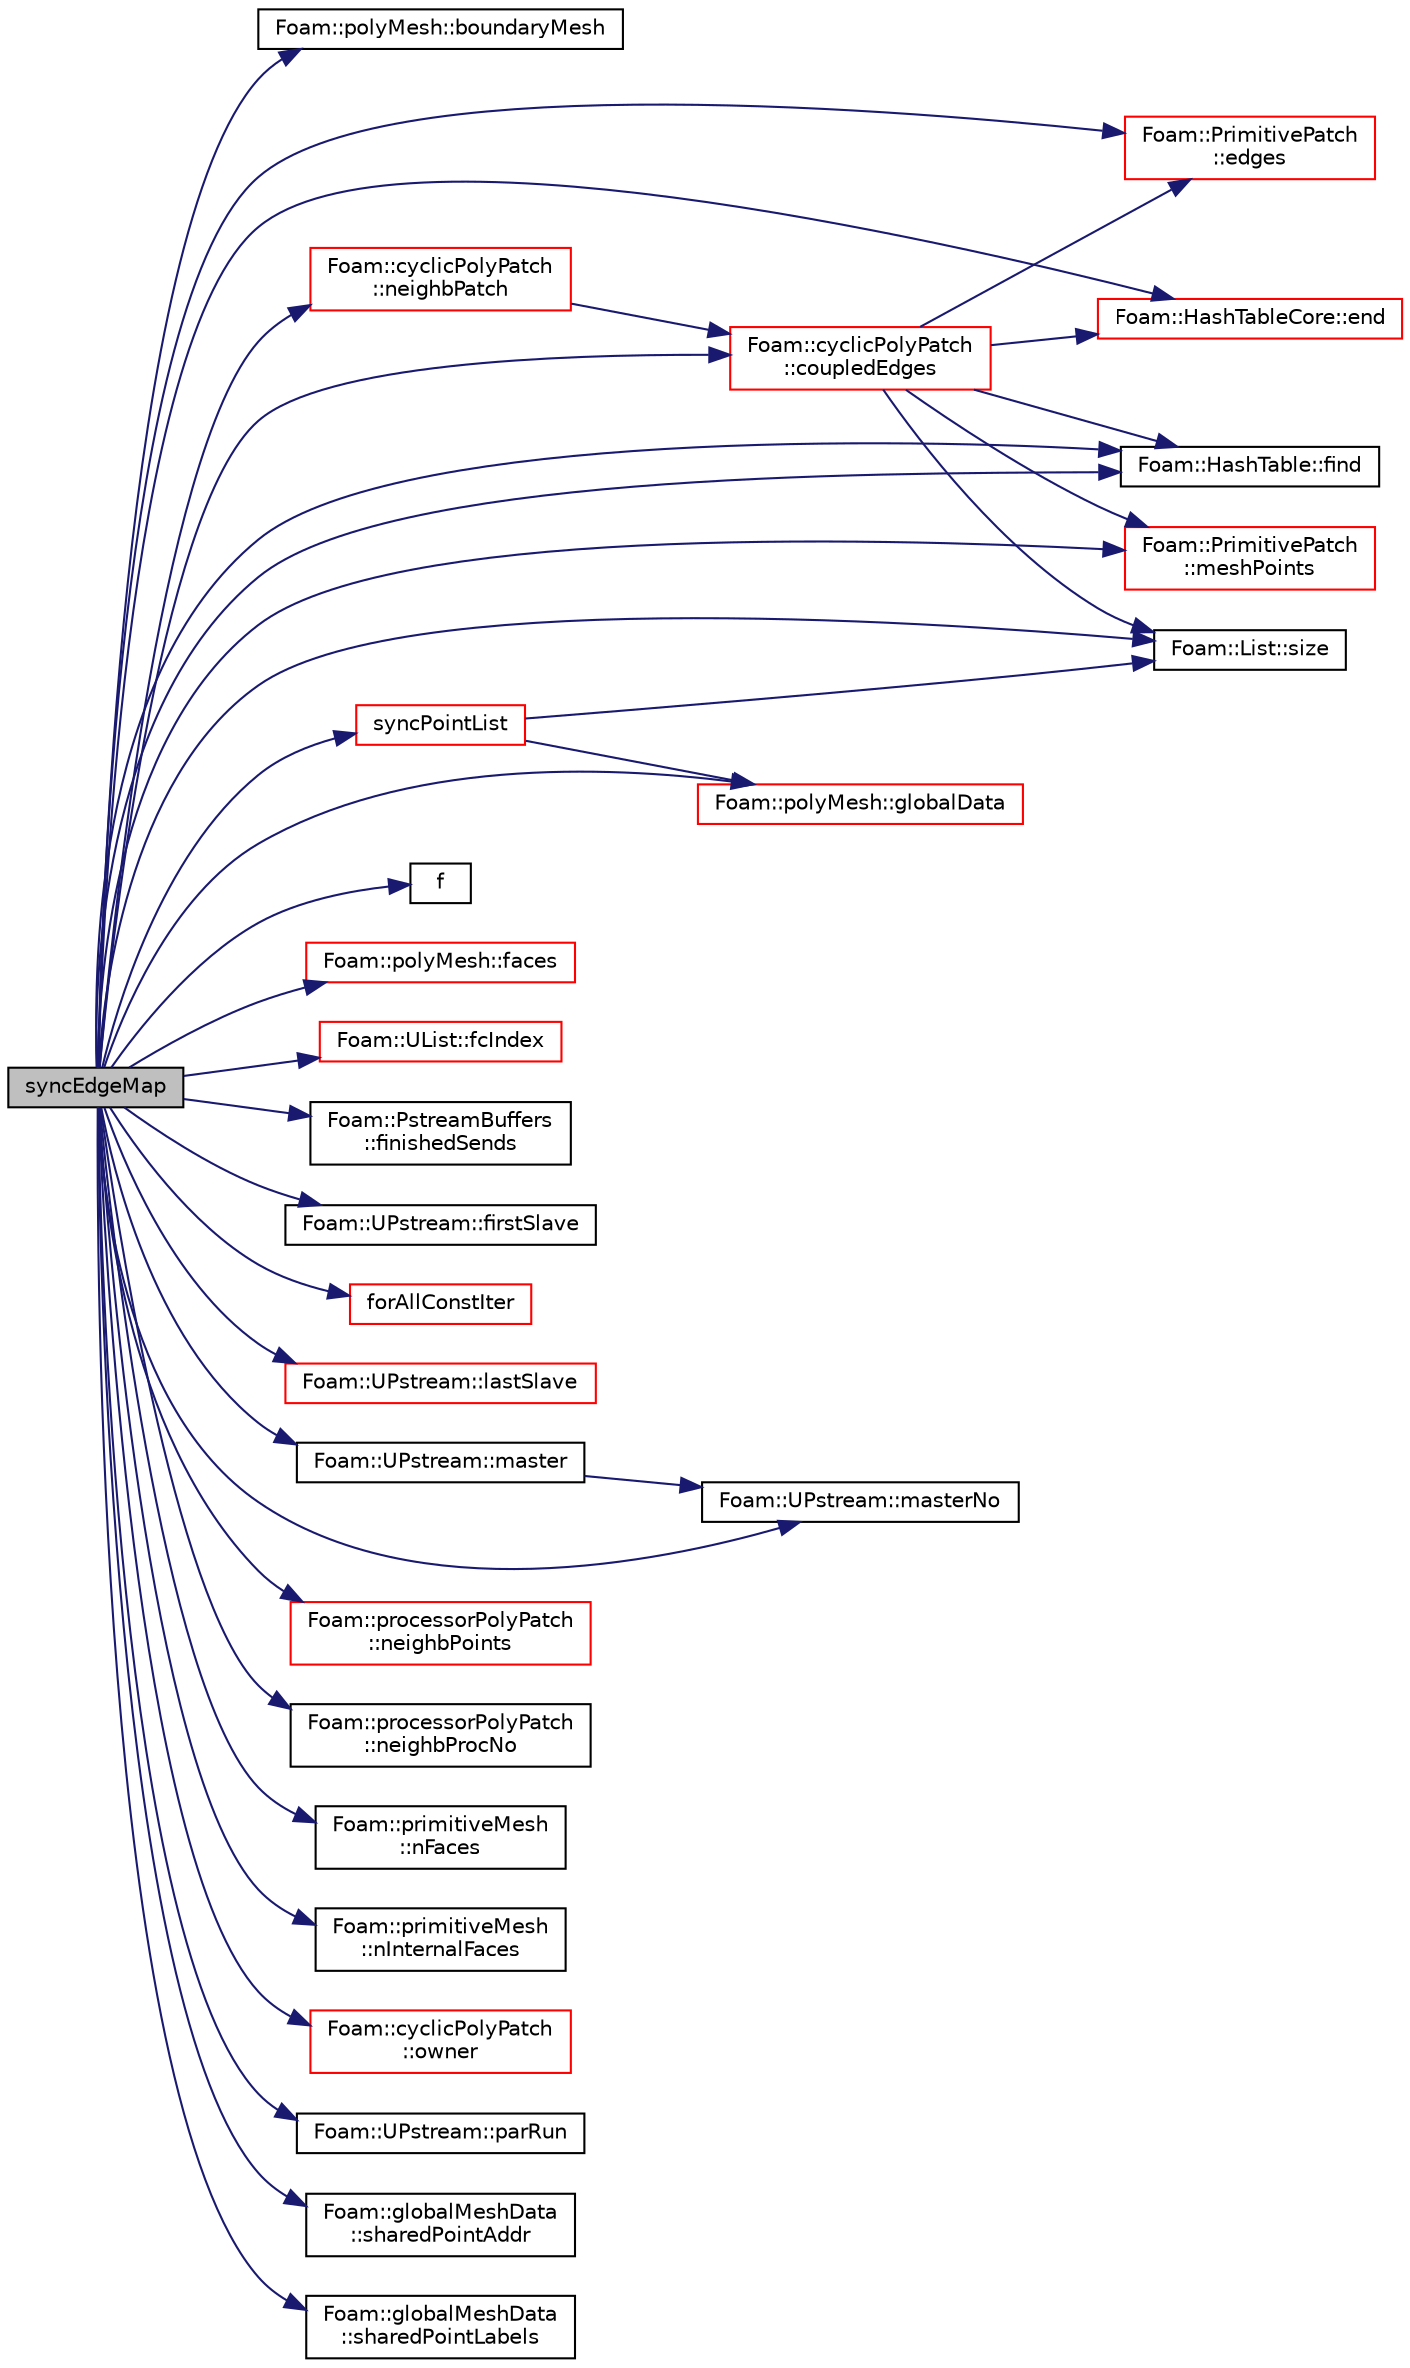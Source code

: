 digraph "syncEdgeMap"
{
  bgcolor="transparent";
  edge [fontname="Helvetica",fontsize="10",labelfontname="Helvetica",labelfontsize="10"];
  node [fontname="Helvetica",fontsize="10",shape=record];
  rankdir="LR";
  Node1 [label="syncEdgeMap",height=0.2,width=0.4,color="black", fillcolor="grey75", style="filled", fontcolor="black"];
  Node1 -> Node2 [color="midnightblue",fontsize="10",style="solid",fontname="Helvetica"];
  Node2 [label="Foam::polyMesh::boundaryMesh",height=0.2,width=0.4,color="black",URL="$a01955.html#a6b7f5ba89250dbd7a1c6c7860ab60fe3",tooltip="Return boundary mesh. "];
  Node1 -> Node3 [color="midnightblue",fontsize="10",style="solid",fontname="Helvetica"];
  Node3 [label="Foam::cyclicPolyPatch\l::coupledEdges",height=0.2,width=0.4,color="red",URL="$a00491.html#aeb3422aeee49268307deb477d32dc2d3",tooltip="Return connected edges (from patch local to neighbour patch local). "];
  Node3 -> Node4 [color="midnightblue",fontsize="10",style="solid",fontname="Helvetica"];
  Node4 [label="Foam::PrimitivePatch\l::edges",height=0.2,width=0.4,color="red",URL="$a02011.html#aae82d34fe433288eb6b1f9dea53675c8",tooltip="Return list of edges, address into LOCAL point list. "];
  Node3 -> Node5 [color="midnightblue",fontsize="10",style="solid",fontname="Helvetica"];
  Node5 [label="Foam::HashTableCore::end",height=0.2,width=0.4,color="red",URL="$a00998.html#a540580a296c0ff351686ceb4f27b6fe6",tooltip="iteratorEnd set to beyond the end of any HashTable "];
  Node3 -> Node6 [color="midnightblue",fontsize="10",style="solid",fontname="Helvetica"];
  Node6 [label="Foam::HashTable::find",height=0.2,width=0.4,color="black",URL="$a00997.html#a76b2c74ebd9f33fa9f76261b027ffc11",tooltip="Find and return an iterator set at the hashedEntry. "];
  Node3 -> Node7 [color="midnightblue",fontsize="10",style="solid",fontname="Helvetica"];
  Node7 [label="Foam::PrimitivePatch\l::meshPoints",height=0.2,width=0.4,color="red",URL="$a02011.html#ae4935f85c38392518565dd7c666e3caf",tooltip="Return labelList of mesh points in patch. They are constructed. "];
  Node3 -> Node8 [color="midnightblue",fontsize="10",style="solid",fontname="Helvetica"];
  Node8 [label="Foam::List::size",height=0.2,width=0.4,color="black",URL="$a01391.html#a8a5f6fa29bd4b500caf186f60245b384",tooltip="Override size to be inconsistent with allocated storage. "];
  Node1 -> Node4 [color="midnightblue",fontsize="10",style="solid",fontname="Helvetica"];
  Node1 -> Node5 [color="midnightblue",fontsize="10",style="solid",fontname="Helvetica"];
  Node1 -> Node9 [color="midnightblue",fontsize="10",style="solid",fontname="Helvetica"];
  Node9 [label="f",height=0.2,width=0.4,color="black",URL="$a04026.html#a888be93833ac7a23170555c69c690288"];
  Node1 -> Node10 [color="midnightblue",fontsize="10",style="solid",fontname="Helvetica"];
  Node10 [label="Foam::polyMesh::faces",height=0.2,width=0.4,color="red",URL="$a01955.html#a4434536d50d4c14116249da802a1e2b2",tooltip="Return raw faces. "];
  Node1 -> Node11 [color="midnightblue",fontsize="10",style="solid",fontname="Helvetica"];
  Node11 [label="Foam::UList::fcIndex",height=0.2,width=0.4,color="red",URL="$a02831.html#af4d05e19e6cdc80f0c7acd5bbe250f69",tooltip="Return the forward circular index, i.e. the next index. "];
  Node1 -> Node6 [color="midnightblue",fontsize="10",style="solid",fontname="Helvetica"];
  Node1 -> Node6 [color="midnightblue",fontsize="10",style="solid",fontname="Helvetica"];
  Node1 -> Node12 [color="midnightblue",fontsize="10",style="solid",fontname="Helvetica"];
  Node12 [label="Foam::PstreamBuffers\l::finishedSends",height=0.2,width=0.4,color="black",URL="$a02057.html#a9a9e71480e6b0d1b6d8ef3450eb576ce",tooltip="Mark all sends as having been done. This will start receives. "];
  Node1 -> Node13 [color="midnightblue",fontsize="10",style="solid",fontname="Helvetica"];
  Node13 [label="Foam::UPstream::firstSlave",height=0.2,width=0.4,color="black",URL="$a02862.html#acf61876860b10a79aff95e52dd0c533f",tooltip="Process index of first slave. "];
  Node1 -> Node14 [color="midnightblue",fontsize="10",style="solid",fontname="Helvetica"];
  Node14 [label="forAllConstIter",height=0.2,width=0.4,color="red",URL="$a03057.html#ae21e2836509b0fa7f7cedf6493b11b09"];
  Node1 -> Node15 [color="midnightblue",fontsize="10",style="solid",fontname="Helvetica"];
  Node15 [label="Foam::polyMesh::globalData",height=0.2,width=0.4,color="red",URL="$a01955.html#ad152d9d2d71b7bb6ab77c5ef580cb8ee",tooltip="Return parallel info. "];
  Node1 -> Node16 [color="midnightblue",fontsize="10",style="solid",fontname="Helvetica"];
  Node16 [label="Foam::UPstream::lastSlave",height=0.2,width=0.4,color="red",URL="$a02862.html#a6ba6de79b96f3b7f2d987b2b657f47e1",tooltip="Process index of last slave. "];
  Node1 -> Node17 [color="midnightblue",fontsize="10",style="solid",fontname="Helvetica"];
  Node17 [label="Foam::UPstream::master",height=0.2,width=0.4,color="black",URL="$a02862.html#a36af549940a0aae3733774649594489f",tooltip="Am I the master process. "];
  Node17 -> Node18 [color="midnightblue",fontsize="10",style="solid",fontname="Helvetica"];
  Node18 [label="Foam::UPstream::masterNo",height=0.2,width=0.4,color="black",URL="$a02862.html#a30260fa445b5e3e14a9042269664adde",tooltip="Process index of the master. "];
  Node1 -> Node18 [color="midnightblue",fontsize="10",style="solid",fontname="Helvetica"];
  Node1 -> Node7 [color="midnightblue",fontsize="10",style="solid",fontname="Helvetica"];
  Node1 -> Node19 [color="midnightblue",fontsize="10",style="solid",fontname="Helvetica"];
  Node19 [label="Foam::cyclicPolyPatch\l::neighbPatch",height=0.2,width=0.4,color="red",URL="$a00491.html#a49d80ca28e191e7195db3ec436dea127"];
  Node19 -> Node3 [color="midnightblue",fontsize="10",style="solid",fontname="Helvetica"];
  Node1 -> Node20 [color="midnightblue",fontsize="10",style="solid",fontname="Helvetica"];
  Node20 [label="Foam::processorPolyPatch\l::neighbPoints",height=0.2,width=0.4,color="red",URL="$a02035.html#a0df4c2a277d7b4c5214d6d55ee242917",tooltip="Return neighbour point labels. WIP. "];
  Node1 -> Node21 [color="midnightblue",fontsize="10",style="solid",fontname="Helvetica"];
  Node21 [label="Foam::processorPolyPatch\l::neighbProcNo",height=0.2,width=0.4,color="black",URL="$a02035.html#a7537ca4bf823410f0135d5d18e24d6da",tooltip="Return neigbour processor number. "];
  Node1 -> Node22 [color="midnightblue",fontsize="10",style="solid",fontname="Helvetica"];
  Node22 [label="Foam::primitiveMesh\l::nFaces",height=0.2,width=0.4,color="black",URL="$a02008.html#a9be088de373a98524a153de7da0e92e8"];
  Node1 -> Node23 [color="midnightblue",fontsize="10",style="solid",fontname="Helvetica"];
  Node23 [label="Foam::primitiveMesh\l::nInternalFaces",height=0.2,width=0.4,color="black",URL="$a02008.html#aa1eec60bd258a70018b8ffda0dced7bb"];
  Node1 -> Node24 [color="midnightblue",fontsize="10",style="solid",fontname="Helvetica"];
  Node24 [label="Foam::cyclicPolyPatch\l::owner",height=0.2,width=0.4,color="red",URL="$a00491.html#ae2fb0867c083f040d00c1b69a4f59b0f",tooltip="Does this side own the patch ? "];
  Node1 -> Node25 [color="midnightblue",fontsize="10",style="solid",fontname="Helvetica"];
  Node25 [label="Foam::UPstream::parRun",height=0.2,width=0.4,color="black",URL="$a02862.html#adbb27f04b5705440fb8b09f278059011",tooltip="Is this a parallel run? "];
  Node1 -> Node26 [color="midnightblue",fontsize="10",style="solid",fontname="Helvetica"];
  Node26 [label="Foam::globalMeshData\l::sharedPointAddr",height=0.2,width=0.4,color="black",URL="$a00945.html#a0bc2673d6545cbfc0c558590a8a0cb8f",tooltip="Return addressing into the complete globally shared points. "];
  Node1 -> Node27 [color="midnightblue",fontsize="10",style="solid",fontname="Helvetica"];
  Node27 [label="Foam::globalMeshData\l::sharedPointLabels",height=0.2,width=0.4,color="black",URL="$a00945.html#af40f098f2f1db79c818d0ba6b7a1fd42",tooltip="Return indices of local points that are globally shared. "];
  Node1 -> Node8 [color="midnightblue",fontsize="10",style="solid",fontname="Helvetica"];
  Node1 -> Node28 [color="midnightblue",fontsize="10",style="solid",fontname="Helvetica"];
  Node28 [label="syncPointList",height=0.2,width=0.4,color="red",URL="$a02620.html#a197ed77a9101bdfb37253bd3f507c017",tooltip="Synchronize values on all mesh points. "];
  Node28 -> Node8 [color="midnightblue",fontsize="10",style="solid",fontname="Helvetica"];
  Node28 -> Node15 [color="midnightblue",fontsize="10",style="solid",fontname="Helvetica"];
}
